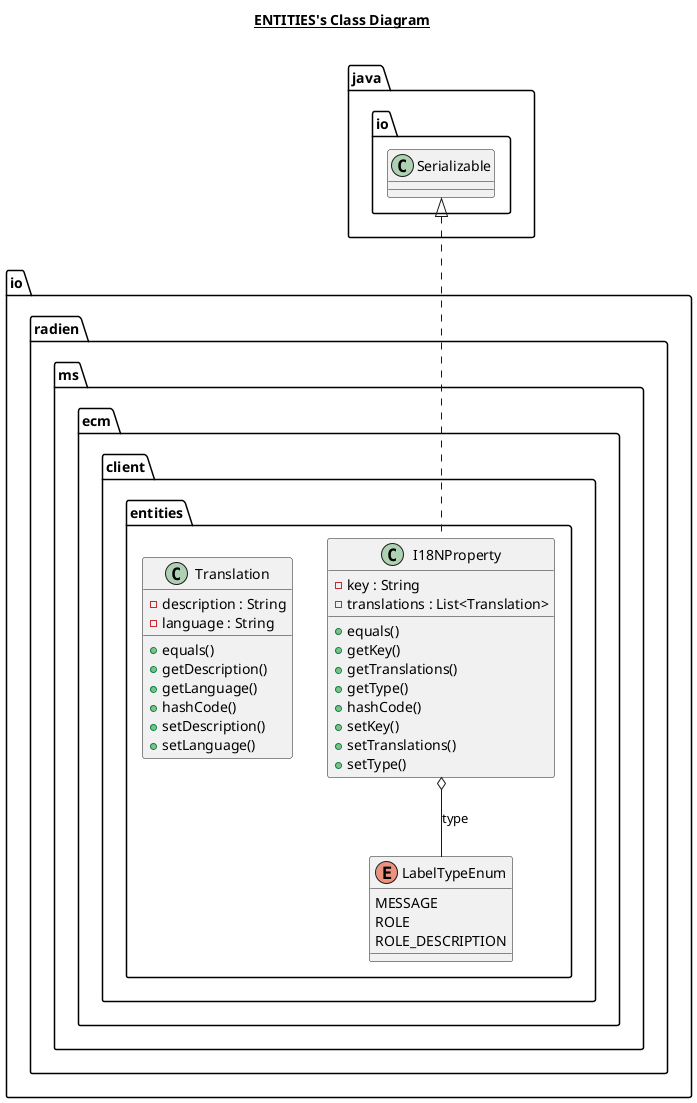 @startuml

title __ENTITIES's Class Diagram__\n

  namespace io.radien.ms.ecm.client.entities {
    class io.radien.ms.ecm.client.entities.I18NProperty {
        - key : String
        - translations : List<Translation>
        + equals()
        + getKey()
        + getTranslations()
        + getType()
        + hashCode()
        + setKey()
        + setTranslations()
        + setType()
    }
  }
  

  namespace io.radien.ms.ecm.client.entities {
    enum LabelTypeEnum {
      MESSAGE
      ROLE
      ROLE_DESCRIPTION
    }
  }
  

  namespace io.radien.ms.ecm.client.entities {
    class io.radien.ms.ecm.client.entities.Translation {
        - description : String
        - language : String
        + equals()
        + getDescription()
        + getLanguage()
        + hashCode()
        + setDescription()
        + setLanguage()
    }
  }
  

  io.radien.ms.ecm.client.entities.I18NProperty .up.|> java.io.Serializable
  io.radien.ms.ecm.client.entities.I18NProperty o-- io.radien.ms.ecm.client.entities.LabelTypeEnum : type







@enduml
